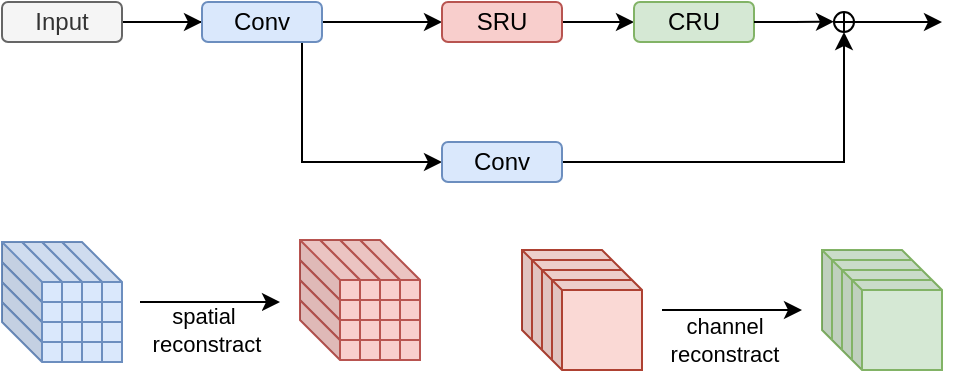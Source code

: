<mxfile version="24.7.2" type="github">
  <diagram name="第 1 页" id="5_Gx9GKiF-Zx7o1Fp436">
    <mxGraphModel dx="633" dy="354" grid="1" gridSize="10" guides="1" tooltips="1" connect="1" arrows="1" fold="1" page="1" pageScale="1" pageWidth="827" pageHeight="1169" math="0" shadow="0">
      <root>
        <mxCell id="0" />
        <mxCell id="1" parent="0" />
        <mxCell id="-fJ5655pt9NP4fWhVvoE-14" value="" style="edgeStyle=orthogonalEdgeStyle;rounded=0;orthogonalLoop=1;jettySize=auto;html=1;" edge="1" parent="1" source="-fJ5655pt9NP4fWhVvoE-1" target="-fJ5655pt9NP4fWhVvoE-13">
          <mxGeometry relative="1" as="geometry" />
        </mxCell>
        <mxCell id="-fJ5655pt9NP4fWhVvoE-20" value="" style="edgeStyle=orthogonalEdgeStyle;rounded=0;orthogonalLoop=1;jettySize=auto;html=1;" edge="1" parent="1" source="-fJ5655pt9NP4fWhVvoE-1" target="-fJ5655pt9NP4fWhVvoE-19">
          <mxGeometry relative="1" as="geometry">
            <Array as="points">
              <mxPoint x="260" y="110" />
              <mxPoint x="260" y="180" />
            </Array>
          </mxGeometry>
        </mxCell>
        <mxCell id="-fJ5655pt9NP4fWhVvoE-1" value="Input" style="rounded=1;whiteSpace=wrap;html=1;fillColor=#f5f5f5;fontColor=#333333;strokeColor=#666666;" vertex="1" parent="1">
          <mxGeometry x="110" y="100" width="60" height="20" as="geometry" />
        </mxCell>
        <mxCell id="-fJ5655pt9NP4fWhVvoE-16" value="" style="edgeStyle=orthogonalEdgeStyle;rounded=0;orthogonalLoop=1;jettySize=auto;html=1;" edge="1" parent="1" source="-fJ5655pt9NP4fWhVvoE-13" target="-fJ5655pt9NP4fWhVvoE-15">
          <mxGeometry relative="1" as="geometry" />
        </mxCell>
        <mxCell id="-fJ5655pt9NP4fWhVvoE-13" value="Conv" style="rounded=1;whiteSpace=wrap;html=1;fillColor=#dae8fc;strokeColor=#6c8ebf;" vertex="1" parent="1">
          <mxGeometry x="210" y="100" width="60" height="20" as="geometry" />
        </mxCell>
        <mxCell id="-fJ5655pt9NP4fWhVvoE-18" value="" style="edgeStyle=orthogonalEdgeStyle;rounded=0;orthogonalLoop=1;jettySize=auto;html=1;" edge="1" parent="1" source="-fJ5655pt9NP4fWhVvoE-15" target="-fJ5655pt9NP4fWhVvoE-17">
          <mxGeometry relative="1" as="geometry" />
        </mxCell>
        <mxCell id="-fJ5655pt9NP4fWhVvoE-15" value="SRU" style="rounded=1;whiteSpace=wrap;html=1;fillColor=#f8cecc;strokeColor=#b85450;" vertex="1" parent="1">
          <mxGeometry x="330" y="100" width="60" height="20" as="geometry" />
        </mxCell>
        <mxCell id="-fJ5655pt9NP4fWhVvoE-17" value="CRU" style="rounded=1;whiteSpace=wrap;html=1;fillColor=#d5e8d4;strokeColor=#82b366;" vertex="1" parent="1">
          <mxGeometry x="426" y="100" width="60" height="20" as="geometry" />
        </mxCell>
        <mxCell id="-fJ5655pt9NP4fWhVvoE-22" value="" style="edgeStyle=orthogonalEdgeStyle;rounded=0;orthogonalLoop=1;jettySize=auto;html=1;entryX=0.5;entryY=1;entryDx=0;entryDy=0;" edge="1" parent="1" source="-fJ5655pt9NP4fWhVvoE-19" target="-fJ5655pt9NP4fWhVvoE-23">
          <mxGeometry relative="1" as="geometry">
            <mxPoint x="456" y="180" as="targetPoint" />
          </mxGeometry>
        </mxCell>
        <mxCell id="-fJ5655pt9NP4fWhVvoE-19" value="Conv" style="rounded=1;whiteSpace=wrap;html=1;fillColor=#dae8fc;strokeColor=#6c8ebf;" vertex="1" parent="1">
          <mxGeometry x="330" y="170" width="60" height="20" as="geometry" />
        </mxCell>
        <mxCell id="-fJ5655pt9NP4fWhVvoE-23" value="" style="shape=orEllipse;perimeter=ellipsePerimeter;whiteSpace=wrap;html=1;backgroundOutline=1;" vertex="1" parent="1">
          <mxGeometry x="526" y="105" width="10" height="10" as="geometry" />
        </mxCell>
        <mxCell id="-fJ5655pt9NP4fWhVvoE-26" value="" style="edgeStyle=orthogonalEdgeStyle;rounded=0;orthogonalLoop=1;jettySize=auto;html=1;exitX=1;exitY=0.5;exitDx=0;exitDy=0;" edge="1" parent="1" source="-fJ5655pt9NP4fWhVvoE-17">
          <mxGeometry relative="1" as="geometry">
            <mxPoint x="496" y="110" as="sourcePoint" />
            <mxPoint x="526" y="109.83" as="targetPoint" />
          </mxGeometry>
        </mxCell>
        <mxCell id="-fJ5655pt9NP4fWhVvoE-27" value="" style="edgeStyle=orthogonalEdgeStyle;rounded=0;orthogonalLoop=1;jettySize=auto;html=1;exitX=1;exitY=0.5;exitDx=0;exitDy=0;" edge="1" parent="1">
          <mxGeometry relative="1" as="geometry">
            <mxPoint x="536" y="110" as="sourcePoint" />
            <mxPoint x="580" y="110" as="targetPoint" />
            <Array as="points">
              <mxPoint x="557" y="110.26" />
            </Array>
          </mxGeometry>
        </mxCell>
        <mxCell id="-fJ5655pt9NP4fWhVvoE-30" value="" style="shape=cube;whiteSpace=wrap;html=1;boundedLbl=1;backgroundOutline=1;darkOpacity=0.05;darkOpacity2=0.1;fillColor=#dae8fc;strokeColor=#6c8ebf;" vertex="1" parent="1">
          <mxGeometry x="140" y="250" width="30" height="30" as="geometry" />
        </mxCell>
        <mxCell id="-fJ5655pt9NP4fWhVvoE-28" value="" style="shape=cube;whiteSpace=wrap;html=1;boundedLbl=1;backgroundOutline=1;darkOpacity=0.05;darkOpacity2=0.1;fillColor=#dae8fc;strokeColor=#6c8ebf;" vertex="1" parent="1">
          <mxGeometry x="130" y="250" width="30" height="30" as="geometry" />
        </mxCell>
        <mxCell id="-fJ5655pt9NP4fWhVvoE-29" value="" style="shape=cube;whiteSpace=wrap;html=1;boundedLbl=1;backgroundOutline=1;darkOpacity=0.05;darkOpacity2=0.1;fillColor=#dae8fc;strokeColor=#6c8ebf;" vertex="1" parent="1">
          <mxGeometry x="120" y="250" width="30" height="30" as="geometry" />
        </mxCell>
        <mxCell id="-fJ5655pt9NP4fWhVvoE-31" value="" style="shape=cube;whiteSpace=wrap;html=1;boundedLbl=1;backgroundOutline=1;darkOpacity=0.05;darkOpacity2=0.1;fillColor=#dae8fc;strokeColor=#6c8ebf;" vertex="1" parent="1">
          <mxGeometry x="110" y="250" width="30" height="30" as="geometry" />
        </mxCell>
        <mxCell id="-fJ5655pt9NP4fWhVvoE-32" value="" style="shape=cube;whiteSpace=wrap;html=1;boundedLbl=1;backgroundOutline=1;darkOpacity=0.05;darkOpacity2=0.1;fillColor=#dae8fc;strokeColor=#6c8ebf;" vertex="1" parent="1">
          <mxGeometry x="140" y="240" width="30" height="30" as="geometry" />
        </mxCell>
        <mxCell id="-fJ5655pt9NP4fWhVvoE-33" value="" style="shape=cube;whiteSpace=wrap;html=1;boundedLbl=1;backgroundOutline=1;darkOpacity=0.05;darkOpacity2=0.1;fillColor=#dae8fc;strokeColor=#6c8ebf;" vertex="1" parent="1">
          <mxGeometry x="130" y="240" width="30" height="30" as="geometry" />
        </mxCell>
        <mxCell id="-fJ5655pt9NP4fWhVvoE-34" value="" style="shape=cube;whiteSpace=wrap;html=1;boundedLbl=1;backgroundOutline=1;darkOpacity=0.05;darkOpacity2=0.1;fillColor=#dae8fc;strokeColor=#6c8ebf;" vertex="1" parent="1">
          <mxGeometry x="120" y="240" width="30" height="30" as="geometry" />
        </mxCell>
        <mxCell id="-fJ5655pt9NP4fWhVvoE-35" value="" style="shape=cube;whiteSpace=wrap;html=1;boundedLbl=1;backgroundOutline=1;darkOpacity=0.05;darkOpacity2=0.1;fillColor=#dae8fc;strokeColor=#6c8ebf;" vertex="1" parent="1">
          <mxGeometry x="110" y="240" width="30" height="30" as="geometry" />
        </mxCell>
        <mxCell id="-fJ5655pt9NP4fWhVvoE-36" value="" style="shape=cube;whiteSpace=wrap;html=1;boundedLbl=1;backgroundOutline=1;darkOpacity=0.05;darkOpacity2=0.1;fillColor=#dae8fc;strokeColor=#6c8ebf;" vertex="1" parent="1">
          <mxGeometry x="140" y="230" width="30" height="30" as="geometry" />
        </mxCell>
        <mxCell id="-fJ5655pt9NP4fWhVvoE-37" value="" style="shape=cube;whiteSpace=wrap;html=1;boundedLbl=1;backgroundOutline=1;darkOpacity=0.05;darkOpacity2=0.1;fillColor=#dae8fc;strokeColor=#6c8ebf;" vertex="1" parent="1">
          <mxGeometry x="130" y="230" width="30" height="30" as="geometry" />
        </mxCell>
        <mxCell id="-fJ5655pt9NP4fWhVvoE-38" value="" style="shape=cube;whiteSpace=wrap;html=1;boundedLbl=1;backgroundOutline=1;darkOpacity=0.05;darkOpacity2=0.1;fillColor=#dae8fc;strokeColor=#6c8ebf;" vertex="1" parent="1">
          <mxGeometry x="120" y="230" width="30" height="30" as="geometry" />
        </mxCell>
        <mxCell id="-fJ5655pt9NP4fWhVvoE-39" value="" style="shape=cube;whiteSpace=wrap;html=1;boundedLbl=1;backgroundOutline=1;darkOpacity=0.05;darkOpacity2=0.1;fillColor=#dae8fc;strokeColor=#6c8ebf;" vertex="1" parent="1">
          <mxGeometry x="110" y="230" width="30" height="30" as="geometry" />
        </mxCell>
        <mxCell id="-fJ5655pt9NP4fWhVvoE-40" value="" style="shape=cube;whiteSpace=wrap;html=1;boundedLbl=1;backgroundOutline=1;darkOpacity=0.05;darkOpacity2=0.1;fillColor=#dae8fc;strokeColor=#6c8ebf;" vertex="1" parent="1">
          <mxGeometry x="140" y="220" width="30" height="30" as="geometry" />
        </mxCell>
        <mxCell id="-fJ5655pt9NP4fWhVvoE-41" value="" style="shape=cube;whiteSpace=wrap;html=1;boundedLbl=1;backgroundOutline=1;darkOpacity=0.05;darkOpacity2=0.1;fillColor=#dae8fc;strokeColor=#6c8ebf;" vertex="1" parent="1">
          <mxGeometry x="130" y="220" width="30" height="30" as="geometry" />
        </mxCell>
        <mxCell id="-fJ5655pt9NP4fWhVvoE-42" value="" style="shape=cube;whiteSpace=wrap;html=1;boundedLbl=1;backgroundOutline=1;darkOpacity=0.05;darkOpacity2=0.1;fillColor=#dae8fc;strokeColor=#6c8ebf;" vertex="1" parent="1">
          <mxGeometry x="120" y="220" width="30" height="30" as="geometry" />
        </mxCell>
        <mxCell id="-fJ5655pt9NP4fWhVvoE-43" value="" style="shape=cube;whiteSpace=wrap;html=1;boundedLbl=1;backgroundOutline=1;darkOpacity=0.05;darkOpacity2=0.1;fillColor=#dae8fc;strokeColor=#6c8ebf;" vertex="1" parent="1">
          <mxGeometry x="110" y="220" width="30" height="30" as="geometry" />
        </mxCell>
        <mxCell id="-fJ5655pt9NP4fWhVvoE-76" value="" style="shape=cube;whiteSpace=wrap;html=1;boundedLbl=1;backgroundOutline=1;darkOpacity=0.05;darkOpacity2=0.1;fillColor=#fad9d5;strokeColor=#ae4132;" vertex="1" parent="1">
          <mxGeometry x="370" y="224" width="60" height="60" as="geometry" />
        </mxCell>
        <mxCell id="-fJ5655pt9NP4fWhVvoE-77" value="" style="shape=cube;whiteSpace=wrap;html=1;boundedLbl=1;backgroundOutline=1;darkOpacity=0.05;darkOpacity2=0.1;fillColor=#f8cecc;strokeColor=#b85450;" vertex="1" parent="1">
          <mxGeometry x="289" y="249" width="30" height="30" as="geometry" />
        </mxCell>
        <mxCell id="-fJ5655pt9NP4fWhVvoE-78" value="" style="shape=cube;whiteSpace=wrap;html=1;boundedLbl=1;backgroundOutline=1;darkOpacity=0.05;darkOpacity2=0.1;fillColor=#f8cecc;strokeColor=#b85450;" vertex="1" parent="1">
          <mxGeometry x="279" y="249" width="30" height="30" as="geometry" />
        </mxCell>
        <mxCell id="-fJ5655pt9NP4fWhVvoE-79" value="" style="shape=cube;whiteSpace=wrap;html=1;boundedLbl=1;backgroundOutline=1;darkOpacity=0.05;darkOpacity2=0.1;fillColor=#f8cecc;strokeColor=#b85450;" vertex="1" parent="1">
          <mxGeometry x="269" y="249" width="30" height="30" as="geometry" />
        </mxCell>
        <mxCell id="-fJ5655pt9NP4fWhVvoE-80" value="" style="shape=cube;whiteSpace=wrap;html=1;boundedLbl=1;backgroundOutline=1;darkOpacity=0.05;darkOpacity2=0.1;fillColor=#f8cecc;strokeColor=#b85450;" vertex="1" parent="1">
          <mxGeometry x="259" y="249" width="30" height="30" as="geometry" />
        </mxCell>
        <mxCell id="-fJ5655pt9NP4fWhVvoE-81" value="" style="shape=cube;whiteSpace=wrap;html=1;boundedLbl=1;backgroundOutline=1;darkOpacity=0.05;darkOpacity2=0.1;fillColor=#f8cecc;strokeColor=#b85450;" vertex="1" parent="1">
          <mxGeometry x="289" y="239" width="30" height="30" as="geometry" />
        </mxCell>
        <mxCell id="-fJ5655pt9NP4fWhVvoE-82" value="" style="shape=cube;whiteSpace=wrap;html=1;boundedLbl=1;backgroundOutline=1;darkOpacity=0.05;darkOpacity2=0.1;fillColor=#f8cecc;strokeColor=#b85450;" vertex="1" parent="1">
          <mxGeometry x="279" y="239" width="30" height="30" as="geometry" />
        </mxCell>
        <mxCell id="-fJ5655pt9NP4fWhVvoE-83" value="" style="shape=cube;whiteSpace=wrap;html=1;boundedLbl=1;backgroundOutline=1;darkOpacity=0.05;darkOpacity2=0.1;fillColor=#f8cecc;strokeColor=#b85450;" vertex="1" parent="1">
          <mxGeometry x="269" y="239" width="30" height="30" as="geometry" />
        </mxCell>
        <mxCell id="-fJ5655pt9NP4fWhVvoE-84" value="" style="shape=cube;whiteSpace=wrap;html=1;boundedLbl=1;backgroundOutline=1;darkOpacity=0.05;darkOpacity2=0.1;fillColor=#f8cecc;strokeColor=#b85450;" vertex="1" parent="1">
          <mxGeometry x="259" y="239" width="30" height="30" as="geometry" />
        </mxCell>
        <mxCell id="-fJ5655pt9NP4fWhVvoE-85" value="" style="shape=cube;whiteSpace=wrap;html=1;boundedLbl=1;backgroundOutline=1;darkOpacity=0.05;darkOpacity2=0.1;fillColor=#f8cecc;strokeColor=#b85450;" vertex="1" parent="1">
          <mxGeometry x="289" y="229" width="30" height="30" as="geometry" />
        </mxCell>
        <mxCell id="-fJ5655pt9NP4fWhVvoE-86" value="" style="shape=cube;whiteSpace=wrap;html=1;boundedLbl=1;backgroundOutline=1;darkOpacity=0.05;darkOpacity2=0.1;fillColor=#f8cecc;strokeColor=#b85450;" vertex="1" parent="1">
          <mxGeometry x="279" y="229" width="30" height="30" as="geometry" />
        </mxCell>
        <mxCell id="-fJ5655pt9NP4fWhVvoE-87" value="" style="shape=cube;whiteSpace=wrap;html=1;boundedLbl=1;backgroundOutline=1;darkOpacity=0.05;darkOpacity2=0.1;fillColor=#f8cecc;strokeColor=#b85450;" vertex="1" parent="1">
          <mxGeometry x="269" y="229" width="30" height="30" as="geometry" />
        </mxCell>
        <mxCell id="-fJ5655pt9NP4fWhVvoE-88" value="" style="shape=cube;whiteSpace=wrap;html=1;boundedLbl=1;backgroundOutline=1;darkOpacity=0.05;darkOpacity2=0.1;fillColor=#f8cecc;strokeColor=#b85450;" vertex="1" parent="1">
          <mxGeometry x="259" y="229" width="30" height="30" as="geometry" />
        </mxCell>
        <mxCell id="-fJ5655pt9NP4fWhVvoE-89" value="" style="shape=cube;whiteSpace=wrap;html=1;boundedLbl=1;backgroundOutline=1;darkOpacity=0.05;darkOpacity2=0.1;fillColor=#f8cecc;strokeColor=#b85450;" vertex="1" parent="1">
          <mxGeometry x="289" y="219" width="30" height="30" as="geometry" />
        </mxCell>
        <mxCell id="-fJ5655pt9NP4fWhVvoE-90" value="" style="shape=cube;whiteSpace=wrap;html=1;boundedLbl=1;backgroundOutline=1;darkOpacity=0.05;darkOpacity2=0.1;fillColor=#f8cecc;strokeColor=#b85450;" vertex="1" parent="1">
          <mxGeometry x="279" y="219" width="30" height="30" as="geometry" />
        </mxCell>
        <mxCell id="-fJ5655pt9NP4fWhVvoE-91" value="" style="shape=cube;whiteSpace=wrap;html=1;boundedLbl=1;backgroundOutline=1;darkOpacity=0.05;darkOpacity2=0.1;fillColor=#f8cecc;strokeColor=#b85450;" vertex="1" parent="1">
          <mxGeometry x="269" y="219" width="30" height="30" as="geometry" />
        </mxCell>
        <mxCell id="-fJ5655pt9NP4fWhVvoE-92" value="" style="shape=cube;whiteSpace=wrap;html=1;boundedLbl=1;backgroundOutline=1;darkOpacity=0.05;darkOpacity2=0.1;fillColor=#f8cecc;strokeColor=#b85450;" vertex="1" parent="1">
          <mxGeometry x="259" y="219" width="30" height="30" as="geometry" />
        </mxCell>
        <mxCell id="-fJ5655pt9NP4fWhVvoE-93" value="" style="endArrow=classic;html=1;rounded=0;" edge="1" parent="1">
          <mxGeometry width="50" height="50" relative="1" as="geometry">
            <mxPoint x="179" y="250" as="sourcePoint" />
            <mxPoint x="249" y="250" as="targetPoint" />
          </mxGeometry>
        </mxCell>
        <mxCell id="-fJ5655pt9NP4fWhVvoE-94" value="spatial&amp;nbsp;&lt;div&gt;reconstract&lt;/div&gt;" style="edgeLabel;html=1;align=center;verticalAlign=middle;resizable=0;points=[];" vertex="1" connectable="0" parent="-fJ5655pt9NP4fWhVvoE-93">
          <mxGeometry x="0.269" relative="1" as="geometry">
            <mxPoint x="-12" y="14" as="offset" />
          </mxGeometry>
        </mxCell>
        <mxCell id="-fJ5655pt9NP4fWhVvoE-112" value="" style="endArrow=none;html=1;rounded=0;fillColor=#fad9d5;strokeColor=#ae4132;" edge="1" parent="1">
          <mxGeometry width="50" height="50" relative="1" as="geometry">
            <mxPoint x="380" y="234" as="sourcePoint" />
            <mxPoint x="420" y="234" as="targetPoint" />
          </mxGeometry>
        </mxCell>
        <mxCell id="-fJ5655pt9NP4fWhVvoE-113" value="" style="endArrow=none;html=1;rounded=0;fillColor=#fad9d5;strokeColor=#ae4132;" edge="1" parent="1">
          <mxGeometry width="50" height="50" relative="1" as="geometry">
            <mxPoint x="385" y="239" as="sourcePoint" />
            <mxPoint x="425" y="239" as="targetPoint" />
          </mxGeometry>
        </mxCell>
        <mxCell id="-fJ5655pt9NP4fWhVvoE-114" value="" style="endArrow=none;html=1;rounded=0;fillColor=#fad9d5;strokeColor=#ae4132;" edge="1" parent="1">
          <mxGeometry width="50" height="50" relative="1" as="geometry">
            <mxPoint x="375" y="229" as="sourcePoint" />
            <mxPoint x="415" y="229" as="targetPoint" />
          </mxGeometry>
        </mxCell>
        <mxCell id="-fJ5655pt9NP4fWhVvoE-115" value="" style="endArrow=none;html=1;rounded=0;fillColor=#fad9d5;strokeColor=#ae4132;" edge="1" parent="1">
          <mxGeometry width="50" height="50" relative="1" as="geometry">
            <mxPoint x="380" y="274" as="sourcePoint" />
            <mxPoint x="380" y="234" as="targetPoint" />
          </mxGeometry>
        </mxCell>
        <mxCell id="-fJ5655pt9NP4fWhVvoE-116" value="" style="endArrow=none;html=1;rounded=0;fillColor=#fad9d5;strokeColor=#ae4132;" edge="1" parent="1">
          <mxGeometry width="50" height="50" relative="1" as="geometry">
            <mxPoint x="385" y="279" as="sourcePoint" />
            <mxPoint x="385" y="239" as="targetPoint" />
          </mxGeometry>
        </mxCell>
        <mxCell id="-fJ5655pt9NP4fWhVvoE-117" value="" style="endArrow=none;html=1;rounded=0;fillColor=#fad9d5;strokeColor=#ae4132;" edge="1" parent="1">
          <mxGeometry width="50" height="50" relative="1" as="geometry">
            <mxPoint x="375" y="269" as="sourcePoint" />
            <mxPoint x="375" y="229" as="targetPoint" />
          </mxGeometry>
        </mxCell>
        <mxCell id="-fJ5655pt9NP4fWhVvoE-118" value="" style="shape=cube;whiteSpace=wrap;html=1;boundedLbl=1;backgroundOutline=1;darkOpacity=0.05;darkOpacity2=0.1;fillColor=#d5e8d4;strokeColor=#82b366;" vertex="1" parent="1">
          <mxGeometry x="520" y="224" width="60" height="60" as="geometry" />
        </mxCell>
        <mxCell id="-fJ5655pt9NP4fWhVvoE-119" value="" style="endArrow=none;html=1;rounded=0;fillColor=#d5e8d4;strokeColor=#82b366;" edge="1" parent="1">
          <mxGeometry width="50" height="50" relative="1" as="geometry">
            <mxPoint x="530" y="234" as="sourcePoint" />
            <mxPoint x="570" y="234" as="targetPoint" />
          </mxGeometry>
        </mxCell>
        <mxCell id="-fJ5655pt9NP4fWhVvoE-120" value="" style="endArrow=none;html=1;rounded=0;fillColor=#d5e8d4;strokeColor=#82b366;" edge="1" parent="1">
          <mxGeometry width="50" height="50" relative="1" as="geometry">
            <mxPoint x="535" y="239" as="sourcePoint" />
            <mxPoint x="575" y="239" as="targetPoint" />
          </mxGeometry>
        </mxCell>
        <mxCell id="-fJ5655pt9NP4fWhVvoE-121" value="" style="endArrow=none;html=1;rounded=0;fillColor=#d5e8d4;strokeColor=#82b366;" edge="1" parent="1">
          <mxGeometry width="50" height="50" relative="1" as="geometry">
            <mxPoint x="525" y="229" as="sourcePoint" />
            <mxPoint x="565" y="229" as="targetPoint" />
          </mxGeometry>
        </mxCell>
        <mxCell id="-fJ5655pt9NP4fWhVvoE-122" value="" style="endArrow=none;html=1;rounded=0;fillColor=#d5e8d4;strokeColor=#82b366;" edge="1" parent="1">
          <mxGeometry width="50" height="50" relative="1" as="geometry">
            <mxPoint x="530" y="274" as="sourcePoint" />
            <mxPoint x="530" y="234" as="targetPoint" />
          </mxGeometry>
        </mxCell>
        <mxCell id="-fJ5655pt9NP4fWhVvoE-123" value="" style="endArrow=none;html=1;rounded=0;fillColor=#d5e8d4;strokeColor=#82b366;" edge="1" parent="1">
          <mxGeometry width="50" height="50" relative="1" as="geometry">
            <mxPoint x="535" y="279" as="sourcePoint" />
            <mxPoint x="535" y="239" as="targetPoint" />
          </mxGeometry>
        </mxCell>
        <mxCell id="-fJ5655pt9NP4fWhVvoE-124" value="" style="endArrow=none;html=1;rounded=0;fillColor=#d5e8d4;strokeColor=#82b366;" edge="1" parent="1">
          <mxGeometry width="50" height="50" relative="1" as="geometry">
            <mxPoint x="525" y="269" as="sourcePoint" />
            <mxPoint x="525" y="229" as="targetPoint" />
          </mxGeometry>
        </mxCell>
        <mxCell id="-fJ5655pt9NP4fWhVvoE-125" value="" style="endArrow=classic;html=1;rounded=0;" edge="1" parent="1">
          <mxGeometry width="50" height="50" relative="1" as="geometry">
            <mxPoint x="440" y="254" as="sourcePoint" />
            <mxPoint x="510" y="254" as="targetPoint" />
          </mxGeometry>
        </mxCell>
        <mxCell id="-fJ5655pt9NP4fWhVvoE-126" value="channel&lt;div&gt;reconstract&lt;/div&gt;" style="edgeLabel;html=1;align=center;verticalAlign=middle;resizable=0;points=[];" vertex="1" connectable="0" parent="-fJ5655pt9NP4fWhVvoE-125">
          <mxGeometry x="0.269" relative="1" as="geometry">
            <mxPoint x="-14" y="15" as="offset" />
          </mxGeometry>
        </mxCell>
      </root>
    </mxGraphModel>
  </diagram>
</mxfile>
